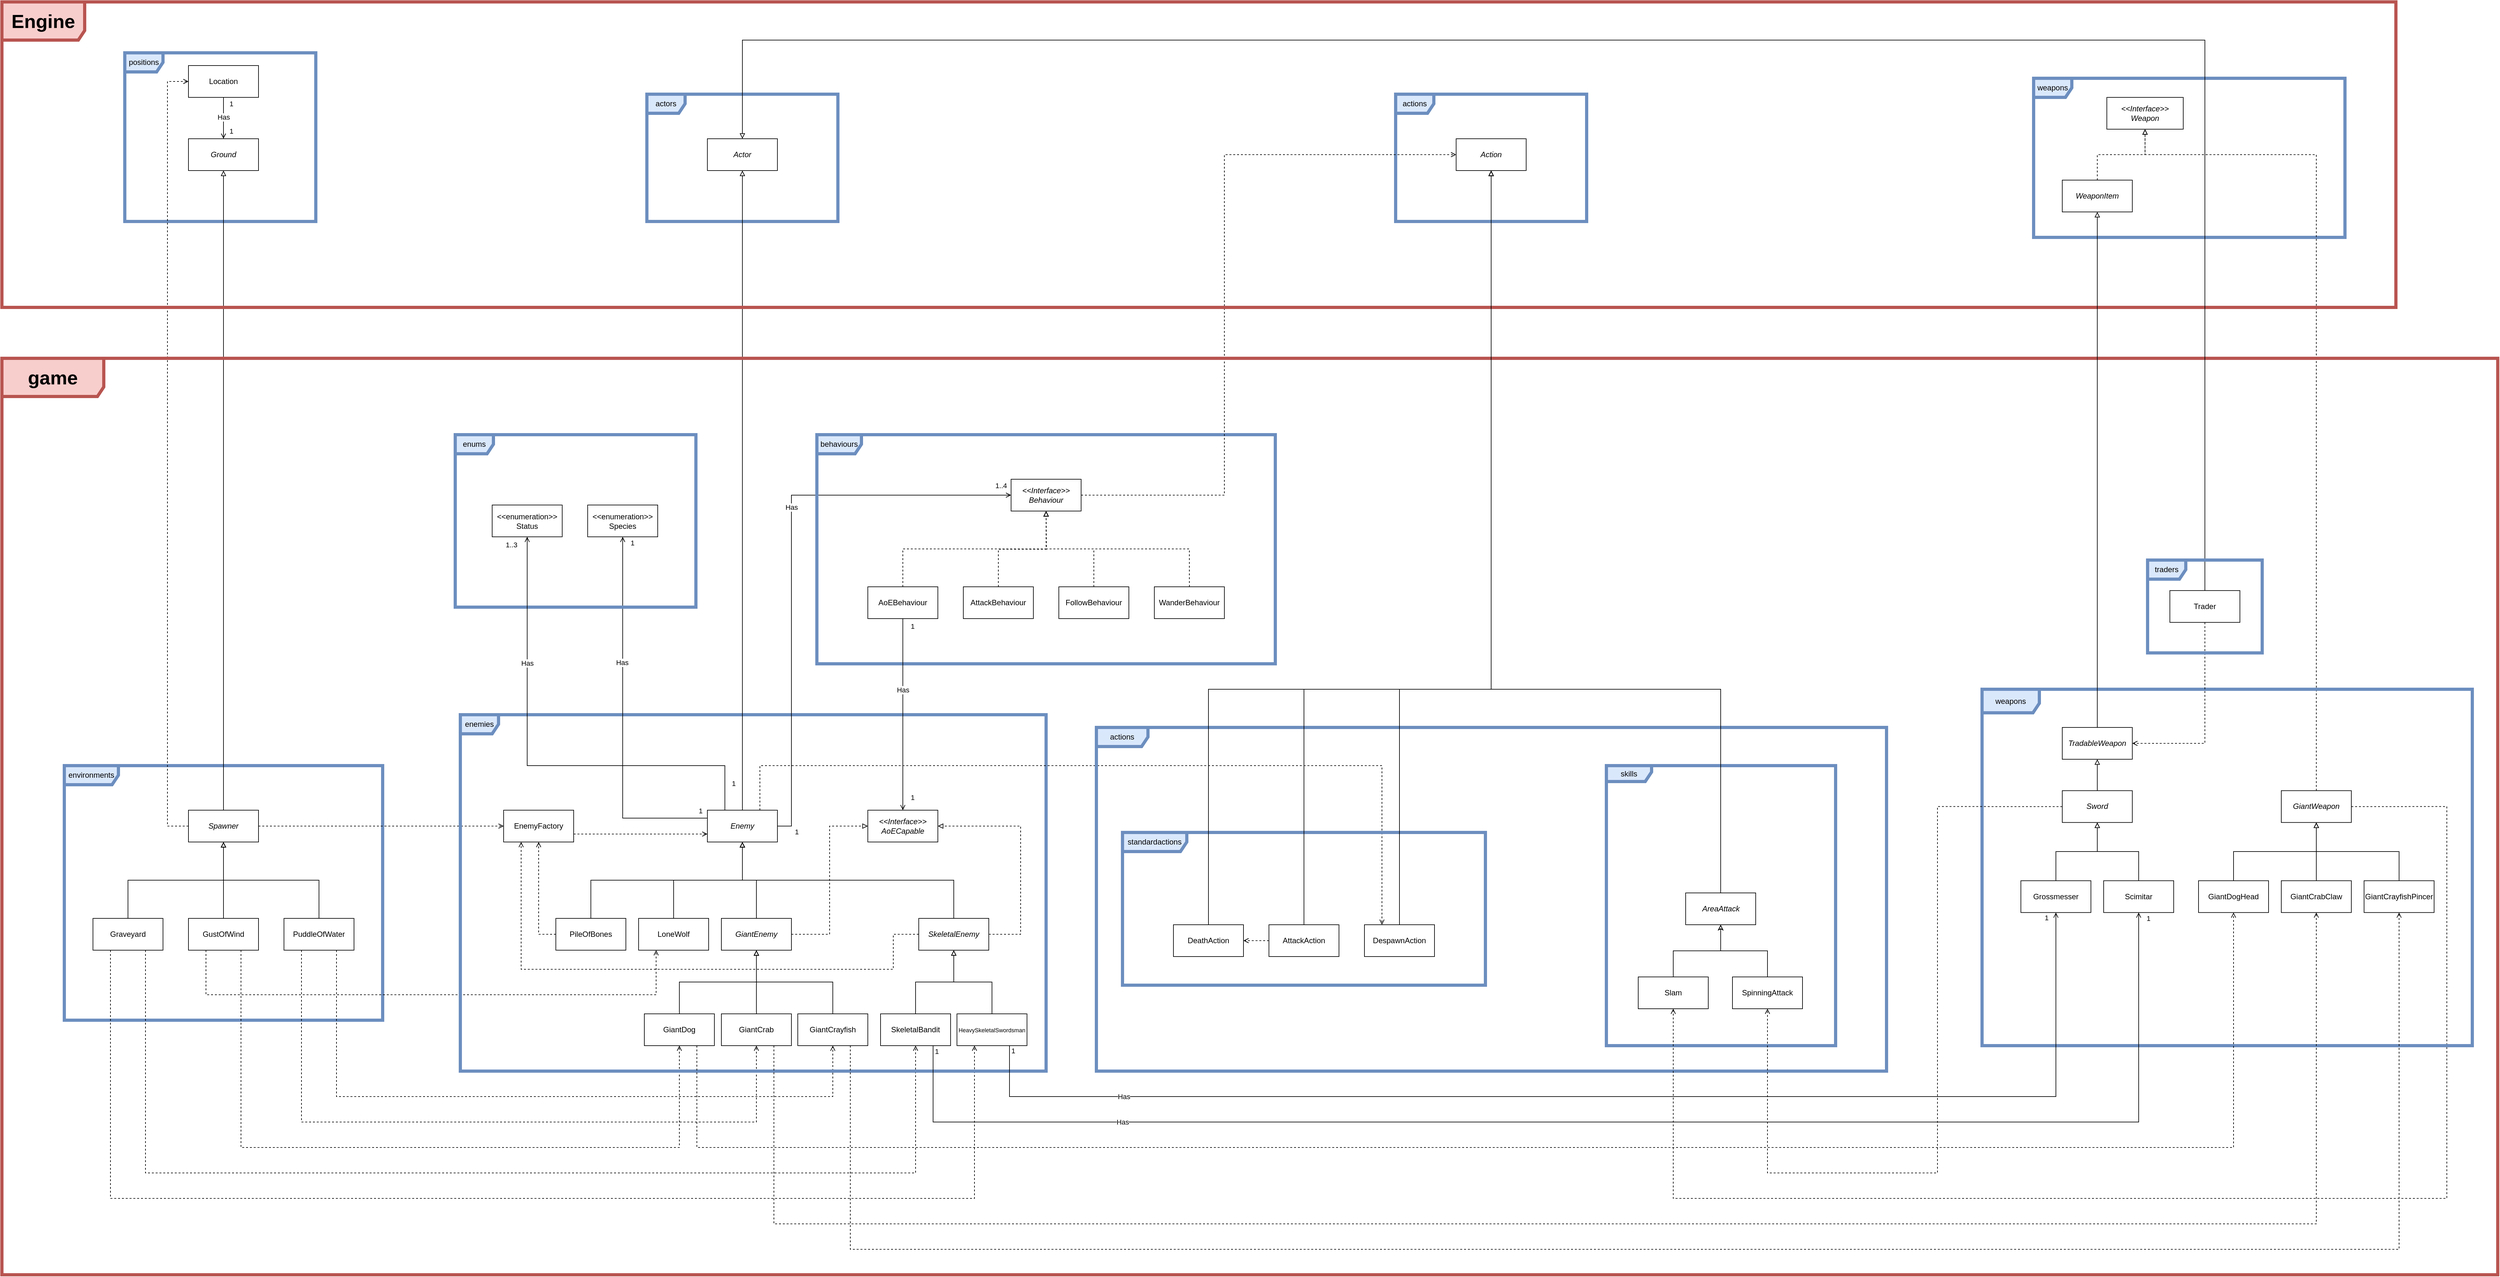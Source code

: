 <mxfile version="21.2.7" type="device">
  <diagram name="Page-1" id="rDroMqvgq4sp8sMrG8O2">
    <mxGraphModel dx="2044" dy="1976" grid="1" gridSize="10" guides="1" tooltips="1" connect="1" arrows="1" fold="1" page="1" pageScale="1" pageWidth="850" pageHeight="1100" math="0" shadow="0">
      <root>
        <mxCell id="0" />
        <mxCell id="1" parent="0" />
        <mxCell id="DVrZE9xDPVvh2_FHzCL8-2" value="positions" style="shape=umlFrame;whiteSpace=wrap;html=1;pointerEvents=0;fillColor=#dae8fc;strokeColor=#6c8ebf;strokeWidth=5;" parent="1" vertex="1">
          <mxGeometry x="353" y="-320" width="300" height="265" as="geometry" />
        </mxCell>
        <mxCell id="DVrZE9xDPVvh2_FHzCL8-3" value="&lt;i&gt;Ground&lt;/i&gt;" style="html=1;whiteSpace=wrap;" parent="1" vertex="1">
          <mxGeometry x="453" y="-185" width="110" height="50" as="geometry" />
        </mxCell>
        <mxCell id="DVrZE9xDPVvh2_FHzCL8-4" value="environments" style="shape=umlFrame;whiteSpace=wrap;html=1;pointerEvents=0;width=85;height=30;fillColor=#dae8fc;strokeColor=#6c8ebf;strokeWidth=5;" parent="1" vertex="1">
          <mxGeometry x="258" y="800" width="500" height="400" as="geometry" />
        </mxCell>
        <mxCell id="DVrZE9xDPVvh2_FHzCL8-19" style="edgeStyle=orthogonalEdgeStyle;rounded=0;orthogonalLoop=1;jettySize=auto;html=1;exitX=0.5;exitY=0;exitDx=0;exitDy=0;entryX=0.5;entryY=1;entryDx=0;entryDy=0;endArrow=block;endFill=0;" parent="1" source="DVrZE9xDPVvh2_FHzCL8-6" target="DVrZE9xDPVvh2_FHzCL8-3" edge="1">
          <mxGeometry relative="1" as="geometry" />
        </mxCell>
        <mxCell id="DVrZE9xDPVvh2_FHzCL8-43" style="edgeStyle=orthogonalEdgeStyle;rounded=0;orthogonalLoop=1;jettySize=auto;html=1;exitX=1;exitY=0.5;exitDx=0;exitDy=0;entryX=0;entryY=0.5;entryDx=0;entryDy=0;dashed=1;endArrow=open;endFill=0;" parent="1" source="DVrZE9xDPVvh2_FHzCL8-6" target="DVrZE9xDPVvh2_FHzCL8-41" edge="1">
          <mxGeometry relative="1" as="geometry" />
        </mxCell>
        <mxCell id="nA44q0fjmFgXWdIEp-3O-10" style="edgeStyle=orthogonalEdgeStyle;rounded=0;orthogonalLoop=1;jettySize=auto;html=1;exitX=0;exitY=0.5;exitDx=0;exitDy=0;entryX=0;entryY=0.5;entryDx=0;entryDy=0;dashed=1;endArrow=open;endFill=0;" parent="1" source="DVrZE9xDPVvh2_FHzCL8-6" target="nA44q0fjmFgXWdIEp-3O-5" edge="1">
          <mxGeometry relative="1" as="geometry">
            <Array as="points">
              <mxPoint x="420" y="895" />
              <mxPoint x="420" y="-275" />
            </Array>
          </mxGeometry>
        </mxCell>
        <mxCell id="DVrZE9xDPVvh2_FHzCL8-6" value="&lt;i&gt;Spawner&lt;/i&gt;" style="html=1;whiteSpace=wrap;" parent="1" vertex="1">
          <mxGeometry x="453" y="870" width="110" height="50" as="geometry" />
        </mxCell>
        <mxCell id="DVrZE9xDPVvh2_FHzCL8-13" style="edgeStyle=orthogonalEdgeStyle;rounded=0;orthogonalLoop=1;jettySize=auto;html=1;exitX=0.5;exitY=0;exitDx=0;exitDy=0;entryX=0.5;entryY=1;entryDx=0;entryDy=0;endArrow=block;endFill=0;" parent="1" source="DVrZE9xDPVvh2_FHzCL8-7" target="DVrZE9xDPVvh2_FHzCL8-6" edge="1">
          <mxGeometry relative="1" as="geometry" />
        </mxCell>
        <mxCell id="GQ_4T4zPNiNKJBQMKuDR-16" style="edgeStyle=orthogonalEdgeStyle;rounded=0;orthogonalLoop=1;jettySize=auto;html=1;exitX=0.75;exitY=1;exitDx=0;exitDy=0;entryX=0.5;entryY=1;entryDx=0;entryDy=0;dashed=1;endArrow=open;endFill=0;" parent="1" source="DVrZE9xDPVvh2_FHzCL8-7" target="GvI2FiEt4xrr71h0F2b2-6" edge="1">
          <mxGeometry relative="1" as="geometry">
            <Array as="points">
              <mxPoint x="535" y="1400" />
              <mxPoint x="1224" y="1400" />
            </Array>
          </mxGeometry>
        </mxCell>
        <mxCell id="GQ_4T4zPNiNKJBQMKuDR-28" style="edgeStyle=orthogonalEdgeStyle;rounded=0;orthogonalLoop=1;jettySize=auto;html=1;exitX=0.25;exitY=1;exitDx=0;exitDy=0;entryX=0.25;entryY=1;entryDx=0;entryDy=0;dashed=1;endArrow=open;endFill=0;" parent="1" source="DVrZE9xDPVvh2_FHzCL8-7" target="DVrZE9xDPVvh2_FHzCL8-27" edge="1">
          <mxGeometry relative="1" as="geometry">
            <Array as="points">
              <mxPoint x="481" y="1160" />
              <mxPoint x="1188" y="1160" />
            </Array>
          </mxGeometry>
        </mxCell>
        <mxCell id="DVrZE9xDPVvh2_FHzCL8-7" value="GustOfWind" style="html=1;whiteSpace=wrap;" parent="1" vertex="1">
          <mxGeometry x="453" y="1040" width="110" height="50" as="geometry" />
        </mxCell>
        <mxCell id="DVrZE9xDPVvh2_FHzCL8-14" style="edgeStyle=orthogonalEdgeStyle;rounded=0;orthogonalLoop=1;jettySize=auto;html=1;exitX=0.5;exitY=0;exitDx=0;exitDy=0;entryX=0.5;entryY=1;entryDx=0;entryDy=0;endArrow=block;endFill=0;" parent="1" source="DVrZE9xDPVvh2_FHzCL8-8" target="DVrZE9xDPVvh2_FHzCL8-6" edge="1">
          <mxGeometry relative="1" as="geometry" />
        </mxCell>
        <mxCell id="GQ_4T4zPNiNKJBQMKuDR-14" style="edgeStyle=orthogonalEdgeStyle;rounded=0;orthogonalLoop=1;jettySize=auto;html=1;exitX=0.75;exitY=1;exitDx=0;exitDy=0;entryX=0.5;entryY=1;entryDx=0;entryDy=0;dashed=1;endArrow=open;endFill=0;" parent="1" source="DVrZE9xDPVvh2_FHzCL8-8" target="GvI2FiEt4xrr71h0F2b2-5" edge="1">
          <mxGeometry relative="1" as="geometry">
            <Array as="points">
              <mxPoint x="685" y="1320" />
              <mxPoint x="1465" y="1320" />
            </Array>
          </mxGeometry>
        </mxCell>
        <mxCell id="GQ_4T4zPNiNKJBQMKuDR-15" style="edgeStyle=orthogonalEdgeStyle;rounded=0;orthogonalLoop=1;jettySize=auto;html=1;exitX=0.25;exitY=1;exitDx=0;exitDy=0;entryX=0.5;entryY=1;entryDx=0;entryDy=0;dashed=1;endArrow=open;endFill=0;" parent="1" source="DVrZE9xDPVvh2_FHzCL8-8" target="GvI2FiEt4xrr71h0F2b2-4" edge="1">
          <mxGeometry relative="1" as="geometry">
            <Array as="points">
              <mxPoint x="630" y="1360" />
              <mxPoint x="1345" y="1360" />
            </Array>
          </mxGeometry>
        </mxCell>
        <mxCell id="DVrZE9xDPVvh2_FHzCL8-8" value="PuddleOfWater" style="html=1;whiteSpace=wrap;" parent="1" vertex="1">
          <mxGeometry x="603" y="1040" width="110" height="50" as="geometry" />
        </mxCell>
        <mxCell id="DVrZE9xDPVvh2_FHzCL8-12" style="edgeStyle=orthogonalEdgeStyle;rounded=0;orthogonalLoop=1;jettySize=auto;html=1;exitX=0.5;exitY=0;exitDx=0;exitDy=0;entryX=0.5;entryY=1;entryDx=0;entryDy=0;endArrow=block;endFill=0;" parent="1" source="DVrZE9xDPVvh2_FHzCL8-9" target="DVrZE9xDPVvh2_FHzCL8-6" edge="1">
          <mxGeometry relative="1" as="geometry" />
        </mxCell>
        <mxCell id="GQ_4T4zPNiNKJBQMKuDR-18" style="edgeStyle=orthogonalEdgeStyle;rounded=0;orthogonalLoop=1;jettySize=auto;html=1;exitX=0.75;exitY=1;exitDx=0;exitDy=0;entryX=0.5;entryY=1;entryDx=0;entryDy=0;dashed=1;endArrow=open;endFill=0;" parent="1" source="DVrZE9xDPVvh2_FHzCL8-9" target="GvI2FiEt4xrr71h0F2b2-7" edge="1">
          <mxGeometry relative="1" as="geometry">
            <Array as="points">
              <mxPoint x="386" y="1440" />
              <mxPoint x="1595" y="1440" />
            </Array>
          </mxGeometry>
        </mxCell>
        <mxCell id="GQ_4T4zPNiNKJBQMKuDR-19" style="edgeStyle=orthogonalEdgeStyle;rounded=0;orthogonalLoop=1;jettySize=auto;html=1;exitX=0.25;exitY=1;exitDx=0;exitDy=0;entryX=0.25;entryY=1;entryDx=0;entryDy=0;dashed=1;endArrow=open;endFill=0;" parent="1" source="DVrZE9xDPVvh2_FHzCL8-9" target="GvI2FiEt4xrr71h0F2b2-8" edge="1">
          <mxGeometry relative="1" as="geometry">
            <Array as="points">
              <mxPoint x="331" y="1480" />
              <mxPoint x="1688" y="1480" />
            </Array>
          </mxGeometry>
        </mxCell>
        <mxCell id="DVrZE9xDPVvh2_FHzCL8-9" value="Graveyard" style="html=1;whiteSpace=wrap;" parent="1" vertex="1">
          <mxGeometry x="303" y="1040" width="110" height="50" as="geometry" />
        </mxCell>
        <mxCell id="DVrZE9xDPVvh2_FHzCL8-21" value="actors" style="shape=umlFrame;whiteSpace=wrap;html=1;pointerEvents=0;fillColor=#dae8fc;strokeColor=#6c8ebf;strokeWidth=5;" parent="1" vertex="1">
          <mxGeometry x="1173" y="-255" width="300" height="200" as="geometry" />
        </mxCell>
        <mxCell id="DVrZE9xDPVvh2_FHzCL8-22" value="&lt;i&gt;Actor&lt;/i&gt;" style="html=1;whiteSpace=wrap;" parent="1" vertex="1">
          <mxGeometry x="1268" y="-185" width="110" height="50" as="geometry" />
        </mxCell>
        <mxCell id="DVrZE9xDPVvh2_FHzCL8-23" value="enemies" style="shape=umlFrame;whiteSpace=wrap;html=1;pointerEvents=0;fillColor=#dae8fc;strokeColor=#6c8ebf;strokeWidth=5;" parent="1" vertex="1">
          <mxGeometry x="880" y="720" width="920" height="560" as="geometry" />
        </mxCell>
        <mxCell id="DVrZE9xDPVvh2_FHzCL8-39" style="edgeStyle=orthogonalEdgeStyle;rounded=0;orthogonalLoop=1;jettySize=auto;html=1;exitX=0.5;exitY=0;exitDx=0;exitDy=0;entryX=0.5;entryY=1;entryDx=0;entryDy=0;endArrow=block;endFill=0;" parent="1" source="DVrZE9xDPVvh2_FHzCL8-24" target="DVrZE9xDPVvh2_FHzCL8-22" edge="1">
          <mxGeometry relative="1" as="geometry">
            <mxPoint x="1323" y="760" as="sourcePoint" />
          </mxGeometry>
        </mxCell>
        <mxCell id="DVrZE9xDPVvh2_FHzCL8-74" style="edgeStyle=orthogonalEdgeStyle;rounded=0;orthogonalLoop=1;jettySize=auto;html=1;exitX=1;exitY=0.5;exitDx=0;exitDy=0;entryX=0;entryY=0.5;entryDx=0;entryDy=0;endArrow=open;endFill=0;" parent="1" source="DVrZE9xDPVvh2_FHzCL8-24" target="DVrZE9xDPVvh2_FHzCL8-62" edge="1">
          <mxGeometry relative="1" as="geometry">
            <Array as="points">
              <mxPoint x="1400" y="895" />
              <mxPoint x="1400" y="375" />
            </Array>
          </mxGeometry>
        </mxCell>
        <mxCell id="DVrZE9xDPVvh2_FHzCL8-75" value="Has" style="edgeLabel;html=1;align=center;verticalAlign=middle;resizable=0;points=[];" parent="DVrZE9xDPVvh2_FHzCL8-74" vertex="1" connectable="0">
          <mxGeometry x="0.185" y="2" relative="1" as="geometry">
            <mxPoint x="2" y="2" as="offset" />
          </mxGeometry>
        </mxCell>
        <mxCell id="DVrZE9xDPVvh2_FHzCL8-76" value="1" style="edgeLabel;html=1;align=center;verticalAlign=middle;resizable=0;points=[];" parent="DVrZE9xDPVvh2_FHzCL8-74" vertex="1" connectable="0">
          <mxGeometry x="-0.955" relative="1" as="geometry">
            <mxPoint x="10" y="9" as="offset" />
          </mxGeometry>
        </mxCell>
        <mxCell id="DVrZE9xDPVvh2_FHzCL8-77" value="1..4" style="edgeLabel;html=1;align=center;verticalAlign=middle;resizable=0;points=[];" parent="DVrZE9xDPVvh2_FHzCL8-74" vertex="1" connectable="0">
          <mxGeometry x="0.931" relative="1" as="geometry">
            <mxPoint x="14" y="-15" as="offset" />
          </mxGeometry>
        </mxCell>
        <mxCell id="SioX63HxhcE3thEykoqD-12" style="edgeStyle=orthogonalEdgeStyle;rounded=0;orthogonalLoop=1;jettySize=auto;html=1;exitX=0;exitY=0.25;exitDx=0;exitDy=0;entryX=0.5;entryY=1;entryDx=0;entryDy=0;endArrow=open;endFill=0;" parent="1" source="DVrZE9xDPVvh2_FHzCL8-24" target="DVrZE9xDPVvh2_FHzCL8-150" edge="1">
          <mxGeometry relative="1" as="geometry" />
        </mxCell>
        <mxCell id="SioX63HxhcE3thEykoqD-14" value="Has" style="edgeLabel;html=1;align=center;verticalAlign=middle;resizable=0;points=[];" parent="SioX63HxhcE3thEykoqD-12" vertex="1" connectable="0">
          <mxGeometry x="0.313" y="1" relative="1" as="geometry">
            <mxPoint as="offset" />
          </mxGeometry>
        </mxCell>
        <mxCell id="SioX63HxhcE3thEykoqD-18" value="1" style="edgeLabel;html=1;align=center;verticalAlign=middle;resizable=0;points=[];" parent="SioX63HxhcE3thEykoqD-12" vertex="1" connectable="0">
          <mxGeometry x="-0.962" y="-2" relative="1" as="geometry">
            <mxPoint y="-10" as="offset" />
          </mxGeometry>
        </mxCell>
        <mxCell id="SioX63HxhcE3thEykoqD-23" value="1" style="edgeLabel;html=1;align=center;verticalAlign=middle;resizable=0;points=[];" parent="SioX63HxhcE3thEykoqD-12" vertex="1" connectable="0">
          <mxGeometry x="0.957" y="-1" relative="1" as="geometry">
            <mxPoint x="14" y="-3" as="offset" />
          </mxGeometry>
        </mxCell>
        <mxCell id="GQ_4T4zPNiNKJBQMKuDR-12" style="edgeStyle=orthogonalEdgeStyle;rounded=0;orthogonalLoop=1;jettySize=auto;html=1;exitX=0.75;exitY=0;exitDx=0;exitDy=0;entryX=0.25;entryY=0;entryDx=0;entryDy=0;dashed=1;endArrow=open;endFill=0;" parent="1" source="DVrZE9xDPVvh2_FHzCL8-24" target="GQ_4T4zPNiNKJBQMKuDR-9" edge="1">
          <mxGeometry relative="1" as="geometry">
            <Array as="points">
              <mxPoint x="1351" y="800" />
              <mxPoint x="2327" y="800" />
            </Array>
          </mxGeometry>
        </mxCell>
        <mxCell id="DVrZE9xDPVvh2_FHzCL8-24" value="&lt;i&gt;Enemy&lt;/i&gt;" style="html=1;whiteSpace=wrap;" parent="1" vertex="1">
          <mxGeometry x="1268" y="870" width="110" height="50" as="geometry" />
        </mxCell>
        <mxCell id="DVrZE9xDPVvh2_FHzCL8-33" style="edgeStyle=orthogonalEdgeStyle;rounded=0;orthogonalLoop=1;jettySize=auto;html=1;exitX=0.5;exitY=0;exitDx=0;exitDy=0;endArrow=block;endFill=0;" parent="1" source="DVrZE9xDPVvh2_FHzCL8-25" target="DVrZE9xDPVvh2_FHzCL8-24" edge="1">
          <mxGeometry relative="1" as="geometry" />
        </mxCell>
        <mxCell id="GQ_4T4zPNiNKJBQMKuDR-3" style="edgeStyle=orthogonalEdgeStyle;rounded=0;orthogonalLoop=1;jettySize=auto;html=1;entryX=0;entryY=0.5;entryDx=0;entryDy=0;endArrow=block;endFill=0;dashed=1;exitX=1;exitY=0.5;exitDx=0;exitDy=0;" parent="1" source="DVrZE9xDPVvh2_FHzCL8-25" target="GQ_4T4zPNiNKJBQMKuDR-1" edge="1">
          <mxGeometry relative="1" as="geometry">
            <mxPoint x="1410" y="1065" as="sourcePoint" />
          </mxGeometry>
        </mxCell>
        <mxCell id="DVrZE9xDPVvh2_FHzCL8-25" value="&lt;i&gt;GiantEnemy&lt;/i&gt;" style="html=1;whiteSpace=wrap;" parent="1" vertex="1">
          <mxGeometry x="1290" y="1040" width="110" height="50" as="geometry" />
        </mxCell>
        <mxCell id="DVrZE9xDPVvh2_FHzCL8-34" style="edgeStyle=orthogonalEdgeStyle;rounded=0;orthogonalLoop=1;jettySize=auto;html=1;exitX=0.5;exitY=0;exitDx=0;exitDy=0;entryX=0.5;entryY=1;entryDx=0;entryDy=0;endArrow=block;endFill=0;" parent="1" source="DVrZE9xDPVvh2_FHzCL8-26" target="DVrZE9xDPVvh2_FHzCL8-24" edge="1">
          <mxGeometry relative="1" as="geometry" />
        </mxCell>
        <mxCell id="GQ_4T4zPNiNKJBQMKuDR-2" style="edgeStyle=orthogonalEdgeStyle;rounded=0;orthogonalLoop=1;jettySize=auto;html=1;exitX=1;exitY=0.5;exitDx=0;exitDy=0;entryX=1;entryY=0.5;entryDx=0;entryDy=0;endArrow=block;endFill=0;dashed=1;" parent="1" source="DVrZE9xDPVvh2_FHzCL8-26" target="GQ_4T4zPNiNKJBQMKuDR-1" edge="1">
          <mxGeometry relative="1" as="geometry">
            <Array as="points">
              <mxPoint x="1760" y="1065" />
              <mxPoint x="1760" y="895" />
            </Array>
          </mxGeometry>
        </mxCell>
        <mxCell id="GQ_4T4zPNiNKJBQMKuDR-8" style="edgeStyle=orthogonalEdgeStyle;rounded=0;orthogonalLoop=1;jettySize=auto;html=1;exitX=0;exitY=0.5;exitDx=0;exitDy=0;entryX=0.25;entryY=1;entryDx=0;entryDy=0;dashed=1;endArrow=open;endFill=0;" parent="1" source="DVrZE9xDPVvh2_FHzCL8-26" target="DVrZE9xDPVvh2_FHzCL8-41" edge="1">
          <mxGeometry relative="1" as="geometry">
            <Array as="points">
              <mxPoint x="1560" y="1065" />
              <mxPoint x="1560" y="1120" />
              <mxPoint x="976" y="1120" />
            </Array>
          </mxGeometry>
        </mxCell>
        <mxCell id="DVrZE9xDPVvh2_FHzCL8-26" value="&lt;i&gt;SkeletalEnemy&lt;/i&gt;" style="html=1;whiteSpace=wrap;" parent="1" vertex="1">
          <mxGeometry x="1600" y="1040" width="110" height="50" as="geometry" />
        </mxCell>
        <mxCell id="DVrZE9xDPVvh2_FHzCL8-32" style="edgeStyle=orthogonalEdgeStyle;rounded=0;orthogonalLoop=1;jettySize=auto;html=1;exitX=0.5;exitY=0;exitDx=0;exitDy=0;endArrow=block;endFill=0;" parent="1" source="DVrZE9xDPVvh2_FHzCL8-27" target="DVrZE9xDPVvh2_FHzCL8-24" edge="1">
          <mxGeometry relative="1" as="geometry" />
        </mxCell>
        <mxCell id="DVrZE9xDPVvh2_FHzCL8-27" value="LoneWolf" style="html=1;whiteSpace=wrap;" parent="1" vertex="1">
          <mxGeometry x="1160" y="1040" width="110" height="50" as="geometry" />
        </mxCell>
        <mxCell id="DVrZE9xDPVvh2_FHzCL8-31" style="edgeStyle=orthogonalEdgeStyle;rounded=0;orthogonalLoop=1;jettySize=auto;html=1;exitX=0.5;exitY=0;exitDx=0;exitDy=0;entryX=0.5;entryY=1;entryDx=0;entryDy=0;endArrow=block;endFill=0;" parent="1" source="DVrZE9xDPVvh2_FHzCL8-28" target="DVrZE9xDPVvh2_FHzCL8-24" edge="1">
          <mxGeometry relative="1" as="geometry" />
        </mxCell>
        <mxCell id="DVrZE9xDPVvh2_FHzCL8-42" style="edgeStyle=orthogonalEdgeStyle;rounded=0;orthogonalLoop=1;jettySize=auto;html=1;exitX=0;exitY=0.5;exitDx=0;exitDy=0;dashed=1;endArrow=open;endFill=0;" parent="1" source="DVrZE9xDPVvh2_FHzCL8-28" target="DVrZE9xDPVvh2_FHzCL8-41" edge="1">
          <mxGeometry relative="1" as="geometry" />
        </mxCell>
        <mxCell id="DVrZE9xDPVvh2_FHzCL8-28" value="PileOfBones" style="html=1;whiteSpace=wrap;" parent="1" vertex="1">
          <mxGeometry x="1030" y="1040" width="110" height="50" as="geometry" />
        </mxCell>
        <mxCell id="DVrZE9xDPVvh2_FHzCL8-44" style="edgeStyle=orthogonalEdgeStyle;rounded=0;orthogonalLoop=1;jettySize=auto;html=1;exitX=1;exitY=0.75;exitDx=0;exitDy=0;entryX=0;entryY=0.75;entryDx=0;entryDy=0;dashed=1;endArrow=open;endFill=0;" parent="1" source="DVrZE9xDPVvh2_FHzCL8-41" target="DVrZE9xDPVvh2_FHzCL8-24" edge="1">
          <mxGeometry relative="1" as="geometry">
            <Array as="points">
              <mxPoint x="1200" y="908" />
              <mxPoint x="1200" y="908" />
            </Array>
          </mxGeometry>
        </mxCell>
        <mxCell id="DVrZE9xDPVvh2_FHzCL8-41" value="EnemyFactory" style="html=1;whiteSpace=wrap;" parent="1" vertex="1">
          <mxGeometry x="948" y="870" width="110" height="50" as="geometry" />
        </mxCell>
        <mxCell id="DVrZE9xDPVvh2_FHzCL8-54" value="actions" style="shape=umlFrame;whiteSpace=wrap;html=1;pointerEvents=0;fillColor=#dae8fc;strokeColor=#6c8ebf;strokeWidth=5;" parent="1" vertex="1">
          <mxGeometry x="2349" y="-255" width="300" height="200" as="geometry" />
        </mxCell>
        <mxCell id="DVrZE9xDPVvh2_FHzCL8-55" value="actions" style="shape=umlFrame;whiteSpace=wrap;html=1;pointerEvents=0;width=81;height=30;fillColor=#dae8fc;strokeColor=#6c8ebf;strokeWidth=5;" parent="1" vertex="1">
          <mxGeometry x="1879" y="740" width="1241" height="540" as="geometry" />
        </mxCell>
        <mxCell id="DVrZE9xDPVvh2_FHzCL8-56" value="&lt;i&gt;Action&lt;/i&gt;" style="html=1;whiteSpace=wrap;" parent="1" vertex="1">
          <mxGeometry x="2444" y="-185" width="110" height="50" as="geometry" />
        </mxCell>
        <mxCell id="DVrZE9xDPVvh2_FHzCL8-57" value="behaviours" style="shape=umlFrame;whiteSpace=wrap;html=1;pointerEvents=0;width=70;height=30;fillColor=#dae8fc;strokeColor=#6c8ebf;strokeWidth=5;" parent="1" vertex="1">
          <mxGeometry x="1440" y="280" width="720" height="360" as="geometry" />
        </mxCell>
        <mxCell id="DVrZE9xDPVvh2_FHzCL8-64" style="edgeStyle=orthogonalEdgeStyle;rounded=0;orthogonalLoop=1;jettySize=auto;html=1;exitX=0.5;exitY=0;exitDx=0;exitDy=0;dashed=1;endArrow=block;endFill=0;" parent="1" source="DVrZE9xDPVvh2_FHzCL8-58" edge="1">
          <mxGeometry relative="1" as="geometry">
            <mxPoint x="1800" y="400" as="targetPoint" />
          </mxGeometry>
        </mxCell>
        <mxCell id="DVrZE9xDPVvh2_FHzCL8-58" value="AttackBehaviour" style="html=1;whiteSpace=wrap;" parent="1" vertex="1">
          <mxGeometry x="1670" y="519" width="110" height="50" as="geometry" />
        </mxCell>
        <mxCell id="DVrZE9xDPVvh2_FHzCL8-65" style="edgeStyle=orthogonalEdgeStyle;rounded=0;orthogonalLoop=1;jettySize=auto;html=1;exitX=0.5;exitY=0;exitDx=0;exitDy=0;entryX=0.5;entryY=1;entryDx=0;entryDy=0;dashed=1;endArrow=block;endFill=0;" parent="1" source="DVrZE9xDPVvh2_FHzCL8-59" target="DVrZE9xDPVvh2_FHzCL8-62" edge="1">
          <mxGeometry relative="1" as="geometry" />
        </mxCell>
        <mxCell id="DVrZE9xDPVvh2_FHzCL8-59" value="FollowBehaviour" style="html=1;whiteSpace=wrap;" parent="1" vertex="1">
          <mxGeometry x="1820" y="519" width="110" height="50" as="geometry" />
        </mxCell>
        <mxCell id="DVrZE9xDPVvh2_FHzCL8-66" style="edgeStyle=orthogonalEdgeStyle;rounded=0;orthogonalLoop=1;jettySize=auto;html=1;exitX=0.5;exitY=0;exitDx=0;exitDy=0;entryX=0.5;entryY=1;entryDx=0;entryDy=0;dashed=1;endArrow=block;endFill=0;" parent="1" source="DVrZE9xDPVvh2_FHzCL8-60" target="DVrZE9xDPVvh2_FHzCL8-62" edge="1">
          <mxGeometry relative="1" as="geometry" />
        </mxCell>
        <mxCell id="DVrZE9xDPVvh2_FHzCL8-60" value="WanderBehaviour" style="html=1;whiteSpace=wrap;" parent="1" vertex="1">
          <mxGeometry x="1970" y="519" width="110" height="50" as="geometry" />
        </mxCell>
        <mxCell id="DVrZE9xDPVvh2_FHzCL8-63" style="edgeStyle=orthogonalEdgeStyle;rounded=0;orthogonalLoop=1;jettySize=auto;html=1;exitX=0.5;exitY=0;exitDx=0;exitDy=0;entryX=0.5;entryY=1;entryDx=0;entryDy=0;dashed=1;endArrow=block;endFill=0;" parent="1" source="DVrZE9xDPVvh2_FHzCL8-61" target="DVrZE9xDPVvh2_FHzCL8-62" edge="1">
          <mxGeometry relative="1" as="geometry" />
        </mxCell>
        <mxCell id="GQ_4T4zPNiNKJBQMKuDR-4" style="edgeStyle=orthogonalEdgeStyle;rounded=0;orthogonalLoop=1;jettySize=auto;html=1;exitX=0.5;exitY=1;exitDx=0;exitDy=0;entryX=0.5;entryY=0;entryDx=0;entryDy=0;endArrow=open;endFill=0;" parent="1" source="DVrZE9xDPVvh2_FHzCL8-61" target="GQ_4T4zPNiNKJBQMKuDR-1" edge="1">
          <mxGeometry relative="1" as="geometry" />
        </mxCell>
        <mxCell id="GQ_4T4zPNiNKJBQMKuDR-5" value="Has" style="edgeLabel;html=1;align=center;verticalAlign=middle;resizable=0;points=[];" parent="GQ_4T4zPNiNKJBQMKuDR-4" vertex="1" connectable="0">
          <mxGeometry x="-0.259" relative="1" as="geometry">
            <mxPoint as="offset" />
          </mxGeometry>
        </mxCell>
        <mxCell id="GQ_4T4zPNiNKJBQMKuDR-6" value="1" style="edgeLabel;html=1;align=center;verticalAlign=middle;resizable=0;points=[];" parent="GQ_4T4zPNiNKJBQMKuDR-4" vertex="1" connectable="0">
          <mxGeometry x="-0.925" y="1" relative="1" as="geometry">
            <mxPoint x="14" as="offset" />
          </mxGeometry>
        </mxCell>
        <mxCell id="GQ_4T4zPNiNKJBQMKuDR-7" value="1" style="edgeLabel;html=1;align=center;verticalAlign=middle;resizable=0;points=[];" parent="GQ_4T4zPNiNKJBQMKuDR-4" vertex="1" connectable="0">
          <mxGeometry x="0.846" y="-1" relative="1" as="geometry">
            <mxPoint x="16" y="3" as="offset" />
          </mxGeometry>
        </mxCell>
        <mxCell id="DVrZE9xDPVvh2_FHzCL8-61" value="AoEBehaviour" style="html=1;whiteSpace=wrap;" parent="1" vertex="1">
          <mxGeometry x="1520" y="519" width="110" height="50" as="geometry" />
        </mxCell>
        <mxCell id="DVrZE9xDPVvh2_FHzCL8-78" style="edgeStyle=orthogonalEdgeStyle;rounded=0;orthogonalLoop=1;jettySize=auto;html=1;dashed=1;endArrow=open;endFill=0;exitX=1;exitY=0.5;exitDx=0;exitDy=0;entryX=0;entryY=0.5;entryDx=0;entryDy=0;" parent="1" source="DVrZE9xDPVvh2_FHzCL8-62" target="DVrZE9xDPVvh2_FHzCL8-56" edge="1">
          <mxGeometry relative="1" as="geometry">
            <mxPoint x="2444" y="-160" as="targetPoint" />
            <Array as="points">
              <mxPoint x="2080" y="375" />
              <mxPoint x="2080" y="-160" />
            </Array>
          </mxGeometry>
        </mxCell>
        <mxCell id="DVrZE9xDPVvh2_FHzCL8-62" value="&lt;i&gt;&amp;lt;&amp;lt;Interface&amp;gt;&amp;gt;&lt;br&gt;Behaviour&lt;br&gt;&lt;/i&gt;" style="html=1;whiteSpace=wrap;" parent="1" vertex="1">
          <mxGeometry x="1745" y="350" width="110" height="50" as="geometry" />
        </mxCell>
        <mxCell id="DVrZE9xDPVvh2_FHzCL8-81" value="standardactions" style="shape=umlFrame;whiteSpace=wrap;html=1;pointerEvents=0;width=101;height=30;fillColor=#dae8fc;strokeColor=#6c8ebf;strokeWidth=5;" parent="1" vertex="1">
          <mxGeometry x="1920" y="905" width="570" height="240" as="geometry" />
        </mxCell>
        <mxCell id="DVrZE9xDPVvh2_FHzCL8-82" value="skills" style="shape=umlFrame;whiteSpace=wrap;html=1;pointerEvents=0;width=71;height=25;fillColor=#dae8fc;strokeColor=#6c8ebf;strokeWidth=5;" parent="1" vertex="1">
          <mxGeometry x="2680" y="800" width="360" height="440" as="geometry" />
        </mxCell>
        <mxCell id="DVrZE9xDPVvh2_FHzCL8-92" style="edgeStyle=orthogonalEdgeStyle;rounded=0;orthogonalLoop=1;jettySize=auto;html=1;exitX=0.5;exitY=0;exitDx=0;exitDy=0;entryX=0.5;entryY=1;entryDx=0;entryDy=0;endArrow=block;endFill=0;" parent="1" source="DVrZE9xDPVvh2_FHzCL8-84" target="DVrZE9xDPVvh2_FHzCL8-56" edge="1">
          <mxGeometry relative="1" as="geometry">
            <mxPoint x="2640" y="177.333" as="targetPoint" />
            <Array as="points">
              <mxPoint x="2859" y="680" />
              <mxPoint x="2499" y="680" />
            </Array>
          </mxGeometry>
        </mxCell>
        <mxCell id="DVrZE9xDPVvh2_FHzCL8-84" value="&lt;i&gt;AreaAttack&lt;/i&gt;" style="html=1;whiteSpace=wrap;" parent="1" vertex="1">
          <mxGeometry x="2804.5" y="1000" width="110" height="50" as="geometry" />
        </mxCell>
        <mxCell id="DVrZE9xDPVvh2_FHzCL8-91" style="edgeStyle=orthogonalEdgeStyle;rounded=0;orthogonalLoop=1;jettySize=auto;html=1;exitX=0.5;exitY=0;exitDx=0;exitDy=0;entryX=0.5;entryY=1;entryDx=0;entryDy=0;endArrow=block;endFill=0;" parent="1" source="DVrZE9xDPVvh2_FHzCL8-86" target="DVrZE9xDPVvh2_FHzCL8-56" edge="1">
          <mxGeometry relative="1" as="geometry">
            <Array as="points">
              <mxPoint x="2055" y="680" />
              <mxPoint x="2499" y="680" />
            </Array>
          </mxGeometry>
        </mxCell>
        <mxCell id="DVrZE9xDPVvh2_FHzCL8-86" value="DeathAction" style="html=1;whiteSpace=wrap;" parent="1" vertex="1">
          <mxGeometry x="2000" y="1050" width="110" height="50" as="geometry" />
        </mxCell>
        <mxCell id="DVrZE9xDPVvh2_FHzCL8-93" style="edgeStyle=orthogonalEdgeStyle;rounded=0;orthogonalLoop=1;jettySize=auto;html=1;exitX=0.5;exitY=0;exitDx=0;exitDy=0;entryX=0.5;entryY=1;entryDx=0;entryDy=0;endArrow=block;endFill=0;" parent="1" source="DVrZE9xDPVvh2_FHzCL8-90" target="DVrZE9xDPVvh2_FHzCL8-56" edge="1">
          <mxGeometry relative="1" as="geometry">
            <mxPoint x="2660" y="130" as="targetPoint" />
            <Array as="points">
              <mxPoint x="2205" y="680" />
              <mxPoint x="2499" y="680" />
            </Array>
          </mxGeometry>
        </mxCell>
        <mxCell id="GQ_4T4zPNiNKJBQMKuDR-13" style="edgeStyle=orthogonalEdgeStyle;rounded=0;orthogonalLoop=1;jettySize=auto;html=1;exitX=0;exitY=0.5;exitDx=0;exitDy=0;entryX=1;entryY=0.5;entryDx=0;entryDy=0;dashed=1;endArrow=open;endFill=0;" parent="1" source="DVrZE9xDPVvh2_FHzCL8-90" target="DVrZE9xDPVvh2_FHzCL8-86" edge="1">
          <mxGeometry relative="1" as="geometry" />
        </mxCell>
        <mxCell id="DVrZE9xDPVvh2_FHzCL8-90" value="AttackAction" style="html=1;whiteSpace=wrap;" parent="1" vertex="1">
          <mxGeometry x="2150" y="1050" width="110" height="50" as="geometry" />
        </mxCell>
        <mxCell id="DVrZE9xDPVvh2_FHzCL8-104" style="edgeStyle=orthogonalEdgeStyle;rounded=0;orthogonalLoop=1;jettySize=auto;html=1;exitX=0.5;exitY=0;exitDx=0;exitDy=0;entryX=0.5;entryY=1;entryDx=0;entryDy=0;endArrow=classic;endFill=0;" parent="1" source="DVrZE9xDPVvh2_FHzCL8-101" target="DVrZE9xDPVvh2_FHzCL8-84" edge="1">
          <mxGeometry relative="1" as="geometry" />
        </mxCell>
        <mxCell id="DVrZE9xDPVvh2_FHzCL8-101" value="SpinningAttack" style="html=1;whiteSpace=wrap;" parent="1" vertex="1">
          <mxGeometry x="2878" y="1132" width="110" height="50" as="geometry" />
        </mxCell>
        <mxCell id="DVrZE9xDPVvh2_FHzCL8-103" style="edgeStyle=orthogonalEdgeStyle;rounded=0;orthogonalLoop=1;jettySize=auto;html=1;exitX=0.5;exitY=0;exitDx=0;exitDy=0;entryX=0.5;entryY=1;entryDx=0;entryDy=0;endArrow=classic;endFill=0;" parent="1" source="DVrZE9xDPVvh2_FHzCL8-102" target="DVrZE9xDPVvh2_FHzCL8-84" edge="1">
          <mxGeometry relative="1" as="geometry">
            <Array as="points">
              <mxPoint x="2785" y="1091" />
              <mxPoint x="2859" y="1091" />
            </Array>
          </mxGeometry>
        </mxCell>
        <mxCell id="DVrZE9xDPVvh2_FHzCL8-102" value="Slam" style="html=1;whiteSpace=wrap;" parent="1" vertex="1">
          <mxGeometry x="2730" y="1132" width="110" height="50" as="geometry" />
        </mxCell>
        <mxCell id="DVrZE9xDPVvh2_FHzCL8-122" value="weapons" style="shape=umlFrame;whiteSpace=wrap;html=1;pointerEvents=0;fillColor=#dae8fc;strokeColor=#6c8ebf;strokeWidth=5;" parent="1" vertex="1">
          <mxGeometry x="3351" y="-280" width="489" height="250" as="geometry" />
        </mxCell>
        <mxCell id="DVrZE9xDPVvh2_FHzCL8-128" style="edgeStyle=orthogonalEdgeStyle;rounded=0;orthogonalLoop=1;jettySize=auto;html=1;exitX=0.5;exitY=0;exitDx=0;exitDy=0;entryX=0.5;entryY=1;entryDx=0;entryDy=0;endArrow=block;endFill=0;dashed=1;" parent="1" source="DVrZE9xDPVvh2_FHzCL8-124" target="DVrZE9xDPVvh2_FHzCL8-126" edge="1">
          <mxGeometry relative="1" as="geometry" />
        </mxCell>
        <mxCell id="DVrZE9xDPVvh2_FHzCL8-124" value="&lt;i&gt;WeaponItem&lt;/i&gt;" style="html=1;whiteSpace=wrap;" parent="1" vertex="1">
          <mxGeometry x="3396" y="-120" width="110" height="50" as="geometry" />
        </mxCell>
        <mxCell id="DVrZE9xDPVvh2_FHzCL8-129" style="edgeStyle=orthogonalEdgeStyle;rounded=0;orthogonalLoop=1;jettySize=auto;html=1;exitX=0.5;exitY=0;exitDx=0;exitDy=0;entryX=0.5;entryY=1;entryDx=0;entryDy=0;endArrow=block;endFill=0;dashed=1;" parent="1" source="DVrZE9xDPVvh2_FHzCL8-125" target="DVrZE9xDPVvh2_FHzCL8-126" edge="1">
          <mxGeometry relative="1" as="geometry">
            <Array as="points">
              <mxPoint x="3795" y="-160" />
              <mxPoint x="3526" y="-160" />
            </Array>
          </mxGeometry>
        </mxCell>
        <mxCell id="GQ_4T4zPNiNKJBQMKuDR-26" style="edgeStyle=orthogonalEdgeStyle;rounded=0;orthogonalLoop=1;jettySize=auto;html=1;exitX=1;exitY=0.5;exitDx=0;exitDy=0;entryX=0.5;entryY=1;entryDx=0;entryDy=0;dashed=1;endArrow=open;endFill=0;" parent="1" source="DVrZE9xDPVvh2_FHzCL8-125" target="DVrZE9xDPVvh2_FHzCL8-102" edge="1">
          <mxGeometry relative="1" as="geometry">
            <Array as="points">
              <mxPoint x="4000" y="864" />
              <mxPoint x="4000" y="1480" />
              <mxPoint x="2785" y="1480" />
            </Array>
          </mxGeometry>
        </mxCell>
        <mxCell id="DVrZE9xDPVvh2_FHzCL8-125" value="&lt;i&gt;GiantWeapon&lt;/i&gt;" style="html=1;whiteSpace=wrap;" parent="1" vertex="1">
          <mxGeometry x="3740" y="839.33" width="110" height="50" as="geometry" />
        </mxCell>
        <mxCell id="DVrZE9xDPVvh2_FHzCL8-126" value="&lt;i&gt;&amp;lt;&amp;lt;Interface&amp;gt;&amp;gt;&lt;br&gt;Weapon&lt;br&gt;&lt;/i&gt;" style="html=1;whiteSpace=wrap;" parent="1" vertex="1">
          <mxGeometry x="3466" y="-250" width="120" height="50" as="geometry" />
        </mxCell>
        <mxCell id="DVrZE9xDPVvh2_FHzCL8-134" style="edgeStyle=orthogonalEdgeStyle;rounded=0;orthogonalLoop=1;jettySize=auto;html=1;entryX=0.5;entryY=1;entryDx=0;entryDy=0;endArrow=block;endFill=0;exitX=0.5;exitY=0;exitDx=0;exitDy=0;" parent="1" source="GvI2FiEt4xrr71h0F2b2-43" target="nsnOx-FJP-ZMzzhBmRzz-1" edge="1">
          <mxGeometry relative="1" as="geometry">
            <mxPoint x="3451" y="839" as="sourcePoint" />
          </mxGeometry>
        </mxCell>
        <mxCell id="DVrZE9xDPVvh2_FHzCL8-149" value="enums" style="shape=umlFrame;whiteSpace=wrap;html=1;pointerEvents=0;fillColor=#dae8fc;strokeColor=#6c8ebf;strokeWidth=5;" parent="1" vertex="1">
          <mxGeometry x="872" y="280" width="378" height="271" as="geometry" />
        </mxCell>
        <mxCell id="DVrZE9xDPVvh2_FHzCL8-150" value="&amp;lt;&amp;lt;enumeration&amp;gt;&amp;gt;&lt;br&gt;Species" style="html=1;whiteSpace=wrap;" parent="1" vertex="1">
          <mxGeometry x="1080" y="390.5" width="110" height="50" as="geometry" />
        </mxCell>
        <mxCell id="DVrZE9xDPVvh2_FHzCL8-162" value="&lt;b&gt;&lt;font style=&quot;font-size: 30px;&quot;&gt;game&lt;/font&gt;&lt;/b&gt;" style="shape=umlFrame;whiteSpace=wrap;html=1;pointerEvents=0;strokeWidth=5;fillColor=#f8cecc;strokeColor=#b85450;width=160;height=60;" parent="1" vertex="1">
          <mxGeometry x="160" y="160" width="3920" height="1440" as="geometry" />
        </mxCell>
        <mxCell id="DVrZE9xDPVvh2_FHzCL8-163" value="&lt;b&gt;&lt;font style=&quot;font-size: 30px;&quot;&gt;Engine&lt;/font&gt;&lt;/b&gt;" style="shape=umlFrame;whiteSpace=wrap;html=1;pointerEvents=0;strokeWidth=5;fillColor=#f8cecc;strokeColor=#b85450;width=130;height=60;" parent="1" vertex="1">
          <mxGeometry x="160" y="-400" width="3760" height="480" as="geometry" />
        </mxCell>
        <mxCell id="nA44q0fjmFgXWdIEp-3O-6" style="edgeStyle=orthogonalEdgeStyle;rounded=0;orthogonalLoop=1;jettySize=auto;html=1;exitX=0.5;exitY=1;exitDx=0;exitDy=0;entryX=0.5;entryY=0;entryDx=0;entryDy=0;endArrow=open;endFill=0;" parent="1" source="nA44q0fjmFgXWdIEp-3O-5" target="DVrZE9xDPVvh2_FHzCL8-3" edge="1">
          <mxGeometry relative="1" as="geometry" />
        </mxCell>
        <mxCell id="nA44q0fjmFgXWdIEp-3O-7" value="Has" style="edgeLabel;html=1;align=center;verticalAlign=middle;resizable=0;points=[];" parent="nA44q0fjmFgXWdIEp-3O-6" vertex="1" connectable="0">
          <mxGeometry x="-0.252" y="-1" relative="1" as="geometry">
            <mxPoint x="1" y="6" as="offset" />
          </mxGeometry>
        </mxCell>
        <mxCell id="nA44q0fjmFgXWdIEp-3O-8" value="1" style="edgeLabel;html=1;align=center;verticalAlign=middle;resizable=0;points=[];" parent="nA44q0fjmFgXWdIEp-3O-6" vertex="1" connectable="0">
          <mxGeometry x="-0.871" y="1" relative="1" as="geometry">
            <mxPoint x="11" y="6" as="offset" />
          </mxGeometry>
        </mxCell>
        <mxCell id="nA44q0fjmFgXWdIEp-3O-9" value="1" style="edgeLabel;html=1;align=center;verticalAlign=middle;resizable=0;points=[];" parent="nA44q0fjmFgXWdIEp-3O-6" vertex="1" connectable="0">
          <mxGeometry x="0.613" relative="1" as="geometry">
            <mxPoint x="12" as="offset" />
          </mxGeometry>
        </mxCell>
        <mxCell id="nA44q0fjmFgXWdIEp-3O-5" value="Location" style="html=1;whiteSpace=wrap;" parent="1" vertex="1">
          <mxGeometry x="453" y="-300" width="110" height="50" as="geometry" />
        </mxCell>
        <mxCell id="nA44q0fjmFgXWdIEp-3O-36" value="weapons" style="shape=umlFrame;whiteSpace=wrap;html=1;pointerEvents=0;width=90;height=37;strokeWidth=5;fillColor=#dae8fc;strokeColor=#6c8ebf;" parent="1" vertex="1">
          <mxGeometry x="3270" y="680" width="770" height="560" as="geometry" />
        </mxCell>
        <mxCell id="GvI2FiEt4xrr71h0F2b2-14" style="edgeStyle=orthogonalEdgeStyle;rounded=0;orthogonalLoop=1;jettySize=auto;html=1;exitX=0.5;exitY=0;exitDx=0;exitDy=0;entryX=0.5;entryY=1;entryDx=0;entryDy=0;endArrow=block;endFill=0;" parent="1" source="GvI2FiEt4xrr71h0F2b2-4" target="DVrZE9xDPVvh2_FHzCL8-25" edge="1">
          <mxGeometry relative="1" as="geometry" />
        </mxCell>
        <mxCell id="GQ_4T4zPNiNKJBQMKuDR-30" style="edgeStyle=orthogonalEdgeStyle;rounded=0;orthogonalLoop=1;jettySize=auto;html=1;exitX=0.75;exitY=1;exitDx=0;exitDy=0;entryX=0.5;entryY=1;entryDx=0;entryDy=0;dashed=1;endArrow=open;endFill=0;" parent="1" source="GvI2FiEt4xrr71h0F2b2-4" target="GQ_4T4zPNiNKJBQMKuDR-22" edge="1">
          <mxGeometry relative="1" as="geometry">
            <Array as="points">
              <mxPoint x="1373" y="1520" />
              <mxPoint x="3795" y="1520" />
            </Array>
          </mxGeometry>
        </mxCell>
        <mxCell id="GvI2FiEt4xrr71h0F2b2-4" value="GiantCrab" style="html=1;whiteSpace=wrap;" parent="1" vertex="1">
          <mxGeometry x="1290" y="1190" width="110" height="50" as="geometry" />
        </mxCell>
        <mxCell id="GvI2FiEt4xrr71h0F2b2-15" style="edgeStyle=orthogonalEdgeStyle;rounded=0;orthogonalLoop=1;jettySize=auto;html=1;exitX=0.5;exitY=0;exitDx=0;exitDy=0;entryX=0.5;entryY=1;entryDx=0;entryDy=0;endArrow=block;endFill=0;" parent="1" source="GvI2FiEt4xrr71h0F2b2-5" target="DVrZE9xDPVvh2_FHzCL8-25" edge="1">
          <mxGeometry relative="1" as="geometry" />
        </mxCell>
        <mxCell id="GQ_4T4zPNiNKJBQMKuDR-31" style="edgeStyle=orthogonalEdgeStyle;rounded=0;orthogonalLoop=1;jettySize=auto;html=1;exitX=0.75;exitY=1;exitDx=0;exitDy=0;entryX=0.5;entryY=1;entryDx=0;entryDy=0;dashed=1;endArrow=open;endFill=0;" parent="1" source="GvI2FiEt4xrr71h0F2b2-5" target="GQ_4T4zPNiNKJBQMKuDR-21" edge="1">
          <mxGeometry relative="1" as="geometry">
            <Array as="points">
              <mxPoint x="1493" y="1560" />
              <mxPoint x="3925" y="1560" />
            </Array>
          </mxGeometry>
        </mxCell>
        <mxCell id="GvI2FiEt4xrr71h0F2b2-5" value="GiantCrayfish" style="html=1;whiteSpace=wrap;" parent="1" vertex="1">
          <mxGeometry x="1410" y="1190" width="110" height="50" as="geometry" />
        </mxCell>
        <mxCell id="GvI2FiEt4xrr71h0F2b2-12" style="edgeStyle=orthogonalEdgeStyle;rounded=0;orthogonalLoop=1;jettySize=auto;html=1;exitX=0.5;exitY=0;exitDx=0;exitDy=0;entryX=0.5;entryY=1;entryDx=0;entryDy=0;endArrow=block;endFill=0;" parent="1" source="GvI2FiEt4xrr71h0F2b2-6" target="DVrZE9xDPVvh2_FHzCL8-25" edge="1">
          <mxGeometry relative="1" as="geometry" />
        </mxCell>
        <mxCell id="GQ_4T4zPNiNKJBQMKuDR-29" style="edgeStyle=orthogonalEdgeStyle;rounded=0;orthogonalLoop=1;jettySize=auto;html=1;exitX=0.75;exitY=1;exitDx=0;exitDy=0;entryX=0.5;entryY=1;entryDx=0;entryDy=0;dashed=1;endArrow=open;endFill=0;" parent="1" source="GvI2FiEt4xrr71h0F2b2-6" target="GQ_4T4zPNiNKJBQMKuDR-20" edge="1">
          <mxGeometry relative="1" as="geometry">
            <Array as="points">
              <mxPoint x="1252" y="1400" />
              <mxPoint x="3665" y="1400" />
            </Array>
          </mxGeometry>
        </mxCell>
        <mxCell id="GvI2FiEt4xrr71h0F2b2-6" value="GiantDog" style="html=1;whiteSpace=wrap;" parent="1" vertex="1">
          <mxGeometry x="1169" y="1190" width="110" height="50" as="geometry" />
        </mxCell>
        <mxCell id="GvI2FiEt4xrr71h0F2b2-16" style="edgeStyle=orthogonalEdgeStyle;rounded=0;orthogonalLoop=1;jettySize=auto;html=1;exitX=0.5;exitY=0;exitDx=0;exitDy=0;entryX=0.5;entryY=1;entryDx=0;entryDy=0;endArrow=block;endFill=0;" parent="1" source="GvI2FiEt4xrr71h0F2b2-7" target="DVrZE9xDPVvh2_FHzCL8-26" edge="1">
          <mxGeometry relative="1" as="geometry" />
        </mxCell>
        <mxCell id="GvI2FiEt4xrr71h0F2b2-32" style="edgeStyle=orthogonalEdgeStyle;rounded=0;orthogonalLoop=1;jettySize=auto;html=1;exitX=0.75;exitY=1;exitDx=0;exitDy=0;entryX=0.5;entryY=1;entryDx=0;entryDy=0;endArrow=open;endFill=0;" parent="1" source="GvI2FiEt4xrr71h0F2b2-7" target="GvI2FiEt4xrr71h0F2b2-26" edge="1">
          <mxGeometry relative="1" as="geometry">
            <Array as="points">
              <mxPoint x="1623" y="1360" />
              <mxPoint x="3516" y="1360" />
            </Array>
          </mxGeometry>
        </mxCell>
        <mxCell id="GvI2FiEt4xrr71h0F2b2-35" value="Has" style="edgeLabel;html=1;align=center;verticalAlign=middle;resizable=0;points=[];" parent="GvI2FiEt4xrr71h0F2b2-32" vertex="1" connectable="0">
          <mxGeometry x="-0.647" y="-2" relative="1" as="geometry">
            <mxPoint x="4" y="-2" as="offset" />
          </mxGeometry>
        </mxCell>
        <mxCell id="GvI2FiEt4xrr71h0F2b2-37" value="1" style="edgeLabel;html=1;align=center;verticalAlign=middle;resizable=0;points=[];" parent="GvI2FiEt4xrr71h0F2b2-32" vertex="1" connectable="0">
          <mxGeometry x="-0.989" relative="1" as="geometry">
            <mxPoint x="5" y="-4" as="offset" />
          </mxGeometry>
        </mxCell>
        <mxCell id="GvI2FiEt4xrr71h0F2b2-39" value="1" style="edgeLabel;html=1;align=center;verticalAlign=middle;resizable=0;points=[];" parent="GvI2FiEt4xrr71h0F2b2-32" vertex="1" connectable="0">
          <mxGeometry x="0.985" relative="1" as="geometry">
            <mxPoint x="15" y="-9" as="offset" />
          </mxGeometry>
        </mxCell>
        <mxCell id="GvI2FiEt4xrr71h0F2b2-7" value="SkeletalBandit" style="html=1;whiteSpace=wrap;" parent="1" vertex="1">
          <mxGeometry x="1540" y="1190" width="110" height="50" as="geometry" />
        </mxCell>
        <mxCell id="GvI2FiEt4xrr71h0F2b2-17" style="edgeStyle=orthogonalEdgeStyle;rounded=0;orthogonalLoop=1;jettySize=auto;html=1;exitX=0.5;exitY=0;exitDx=0;exitDy=0;entryX=0.5;entryY=1;entryDx=0;entryDy=0;endArrow=block;endFill=0;" parent="1" source="GvI2FiEt4xrr71h0F2b2-8" target="DVrZE9xDPVvh2_FHzCL8-26" edge="1">
          <mxGeometry relative="1" as="geometry" />
        </mxCell>
        <mxCell id="GvI2FiEt4xrr71h0F2b2-33" style="edgeStyle=orthogonalEdgeStyle;rounded=0;orthogonalLoop=1;jettySize=auto;html=1;exitX=0.75;exitY=1;exitDx=0;exitDy=0;entryX=0.5;entryY=1;entryDx=0;entryDy=0;endArrow=open;endFill=0;" parent="1" source="GvI2FiEt4xrr71h0F2b2-8" target="GvI2FiEt4xrr71h0F2b2-25" edge="1">
          <mxGeometry relative="1" as="geometry">
            <Array as="points">
              <mxPoint x="1743" y="1320" />
              <mxPoint x="3386" y="1320" />
            </Array>
          </mxGeometry>
        </mxCell>
        <mxCell id="GvI2FiEt4xrr71h0F2b2-34" value="Has" style="edgeLabel;html=1;align=center;verticalAlign=middle;resizable=0;points=[];" parent="GvI2FiEt4xrr71h0F2b2-33" vertex="1" connectable="0">
          <mxGeometry x="-0.738" y="4" relative="1" as="geometry">
            <mxPoint x="-4" y="4" as="offset" />
          </mxGeometry>
        </mxCell>
        <mxCell id="GvI2FiEt4xrr71h0F2b2-36" value="1" style="edgeLabel;html=1;align=center;verticalAlign=middle;resizable=0;points=[];" parent="GvI2FiEt4xrr71h0F2b2-33" vertex="1" connectable="0">
          <mxGeometry x="-0.992" y="-1" relative="1" as="geometry">
            <mxPoint x="6" as="offset" />
          </mxGeometry>
        </mxCell>
        <mxCell id="GvI2FiEt4xrr71h0F2b2-38" value="1" style="edgeLabel;html=1;align=center;verticalAlign=middle;resizable=0;points=[];" parent="GvI2FiEt4xrr71h0F2b2-33" vertex="1" connectable="0">
          <mxGeometry x="0.976" y="1" relative="1" as="geometry">
            <mxPoint x="-14" y="-16" as="offset" />
          </mxGeometry>
        </mxCell>
        <mxCell id="GvI2FiEt4xrr71h0F2b2-8" value="&lt;font style=&quot;font-size: 9px;&quot;&gt;HeavySkeletalSwordsman&lt;/font&gt;" style="html=1;whiteSpace=wrap;" parent="1" vertex="1">
          <mxGeometry x="1660" y="1190" width="110" height="50" as="geometry" />
        </mxCell>
        <mxCell id="GvI2FiEt4xrr71h0F2b2-27" style="edgeStyle=orthogonalEdgeStyle;rounded=0;orthogonalLoop=1;jettySize=auto;html=1;exitX=0.5;exitY=0;exitDx=0;exitDy=0;endArrow=block;endFill=0;entryX=0.5;entryY=1;entryDx=0;entryDy=0;" parent="1" source="GvI2FiEt4xrr71h0F2b2-25" target="GvI2FiEt4xrr71h0F2b2-43" edge="1">
          <mxGeometry relative="1" as="geometry">
            <mxPoint x="3451" y="807.33" as="targetPoint" />
          </mxGeometry>
        </mxCell>
        <mxCell id="GvI2FiEt4xrr71h0F2b2-25" value="Grossmesser" style="html=1;whiteSpace=wrap;" parent="1" vertex="1">
          <mxGeometry x="3331" y="980.83" width="110" height="50" as="geometry" />
        </mxCell>
        <mxCell id="GvI2FiEt4xrr71h0F2b2-28" style="edgeStyle=orthogonalEdgeStyle;rounded=0;orthogonalLoop=1;jettySize=auto;html=1;exitX=0.5;exitY=0;exitDx=0;exitDy=0;endArrow=block;endFill=0;entryX=0.5;entryY=1;entryDx=0;entryDy=0;" parent="1" source="GvI2FiEt4xrr71h0F2b2-26" target="GvI2FiEt4xrr71h0F2b2-43" edge="1">
          <mxGeometry relative="1" as="geometry" />
        </mxCell>
        <mxCell id="GvI2FiEt4xrr71h0F2b2-26" value="Scimitar" style="html=1;whiteSpace=wrap;" parent="1" vertex="1">
          <mxGeometry x="3461" y="980.83" width="110" height="50" as="geometry" />
        </mxCell>
        <mxCell id="GvI2FiEt4xrr71h0F2b2-46" style="edgeStyle=orthogonalEdgeStyle;rounded=0;orthogonalLoop=1;jettySize=auto;html=1;entryX=0.5;entryY=1;entryDx=0;entryDy=0;dashed=1;endArrow=open;endFill=0;exitX=0;exitY=0.5;exitDx=0;exitDy=0;" parent="1" source="GvI2FiEt4xrr71h0F2b2-43" target="DVrZE9xDPVvh2_FHzCL8-101" edge="1">
          <mxGeometry relative="1" as="geometry">
            <Array as="points">
              <mxPoint x="3200" y="864" />
              <mxPoint x="3200" y="1440" />
              <mxPoint x="2933" y="1440" />
            </Array>
            <mxPoint x="3520" y="863" as="sourcePoint" />
          </mxGeometry>
        </mxCell>
        <mxCell id="GvI2FiEt4xrr71h0F2b2-43" value="&lt;i&gt;Sword&lt;/i&gt;" style="html=1;whiteSpace=wrap;" parent="1" vertex="1">
          <mxGeometry x="3396" y="839.33" width="110" height="50" as="geometry" />
        </mxCell>
        <mxCell id="SioX63HxhcE3thEykoqD-28" style="edgeStyle=orthogonalEdgeStyle;rounded=0;orthogonalLoop=1;jettySize=auto;html=1;exitX=0.5;exitY=0;exitDx=0;exitDy=0;entryX=0.5;entryY=0;entryDx=0;entryDy=0;endArrow=block;endFill=0;" parent="1" source="SioX63HxhcE3thEykoqD-1" target="DVrZE9xDPVvh2_FHzCL8-22" edge="1">
          <mxGeometry relative="1" as="geometry">
            <Array as="points">
              <mxPoint x="3620" y="-340" />
              <mxPoint x="1323" y="-340" />
            </Array>
          </mxGeometry>
        </mxCell>
        <mxCell id="nsnOx-FJP-ZMzzhBmRzz-3" style="edgeStyle=orthogonalEdgeStyle;rounded=0;orthogonalLoop=1;jettySize=auto;html=1;exitX=0.5;exitY=1;exitDx=0;exitDy=0;entryX=1;entryY=0.5;entryDx=0;entryDy=0;endArrow=open;endFill=0;dashed=1;" edge="1" parent="1" source="SioX63HxhcE3thEykoqD-1" target="nsnOx-FJP-ZMzzhBmRzz-1">
          <mxGeometry relative="1" as="geometry" />
        </mxCell>
        <mxCell id="SioX63HxhcE3thEykoqD-1" value="Trader" style="html=1;whiteSpace=wrap;" parent="1" vertex="1">
          <mxGeometry x="3565" y="524.92" width="110" height="50" as="geometry" />
        </mxCell>
        <mxCell id="SioX63HxhcE3thEykoqD-5" value="&amp;lt;&amp;lt;enumeration&amp;gt;&amp;gt;&lt;br&gt;Status" style="html=1;whiteSpace=wrap;" parent="1" vertex="1">
          <mxGeometry x="930" y="390.5" width="110" height="50" as="geometry" />
        </mxCell>
        <mxCell id="SioX63HxhcE3thEykoqD-13" style="edgeStyle=orthogonalEdgeStyle;rounded=0;orthogonalLoop=1;jettySize=auto;html=1;exitX=0.25;exitY=0;exitDx=0;exitDy=0;entryX=0.5;entryY=1;entryDx=0;entryDy=0;endArrow=open;endFill=0;" parent="1" source="DVrZE9xDPVvh2_FHzCL8-24" target="SioX63HxhcE3thEykoqD-5" edge="1">
          <mxGeometry relative="1" as="geometry">
            <mxPoint x="1268" y="785" as="sourcePoint" />
            <Array as="points">
              <mxPoint x="1296" y="800" />
              <mxPoint x="985" y="800" />
            </Array>
          </mxGeometry>
        </mxCell>
        <mxCell id="SioX63HxhcE3thEykoqD-15" value="Has" style="edgeLabel;html=1;align=center;verticalAlign=middle;resizable=0;points=[];" parent="SioX63HxhcE3thEykoqD-13" vertex="1" connectable="0">
          <mxGeometry x="0.358" y="1" relative="1" as="geometry">
            <mxPoint x="1" y="-39" as="offset" />
          </mxGeometry>
        </mxCell>
        <mxCell id="SioX63HxhcE3thEykoqD-17" value="1" style="edgeLabel;html=1;align=center;verticalAlign=middle;resizable=0;points=[];" parent="SioX63HxhcE3thEykoqD-13" vertex="1" connectable="0">
          <mxGeometry x="-0.93" y="1" relative="1" as="geometry">
            <mxPoint x="14" y="-16" as="offset" />
          </mxGeometry>
        </mxCell>
        <mxCell id="SioX63HxhcE3thEykoqD-22" value="1..3" style="edgeLabel;html=1;align=center;verticalAlign=middle;resizable=0;points=[];" parent="SioX63HxhcE3thEykoqD-13" vertex="1" connectable="0">
          <mxGeometry x="0.955" y="1" relative="1" as="geometry">
            <mxPoint x="-24" y="-4" as="offset" />
          </mxGeometry>
        </mxCell>
        <mxCell id="SioX63HxhcE3thEykoqD-11" value="traders" style="shape=umlFrame;whiteSpace=wrap;html=1;pointerEvents=0;strokeWidth=5;fillColor=#dae8fc;strokeColor=#6c8ebf;" parent="1" vertex="1">
          <mxGeometry x="3530" y="477" width="180" height="145.83" as="geometry" />
        </mxCell>
        <mxCell id="GQ_4T4zPNiNKJBQMKuDR-1" value="&lt;i&gt;&amp;lt;&amp;lt;Interface&amp;gt;&amp;gt;&lt;br&gt;AoECapable&lt;br&gt;&lt;/i&gt;" style="html=1;whiteSpace=wrap;" parent="1" vertex="1">
          <mxGeometry x="1520" y="870" width="110" height="50" as="geometry" />
        </mxCell>
        <mxCell id="GQ_4T4zPNiNKJBQMKuDR-10" style="edgeStyle=orthogonalEdgeStyle;rounded=0;orthogonalLoop=1;jettySize=auto;html=1;exitX=0.5;exitY=0;exitDx=0;exitDy=0;entryX=0.5;entryY=1;entryDx=0;entryDy=0;endArrow=block;endFill=0;" parent="1" source="GQ_4T4zPNiNKJBQMKuDR-9" target="DVrZE9xDPVvh2_FHzCL8-56" edge="1">
          <mxGeometry relative="1" as="geometry">
            <Array as="points">
              <mxPoint x="2355" y="680" />
              <mxPoint x="2499" y="680" />
            </Array>
          </mxGeometry>
        </mxCell>
        <mxCell id="GQ_4T4zPNiNKJBQMKuDR-9" value="DespawnAction" style="html=1;whiteSpace=wrap;" parent="1" vertex="1">
          <mxGeometry x="2300" y="1050" width="110" height="50" as="geometry" />
        </mxCell>
        <mxCell id="GQ_4T4zPNiNKJBQMKuDR-23" style="edgeStyle=orthogonalEdgeStyle;rounded=0;orthogonalLoop=1;jettySize=auto;html=1;exitX=0.5;exitY=0;exitDx=0;exitDy=0;entryX=0.5;entryY=1;entryDx=0;entryDy=0;endArrow=block;endFill=0;" parent="1" source="GQ_4T4zPNiNKJBQMKuDR-20" target="DVrZE9xDPVvh2_FHzCL8-125" edge="1">
          <mxGeometry relative="1" as="geometry" />
        </mxCell>
        <mxCell id="GQ_4T4zPNiNKJBQMKuDR-20" value="GiantDogHead" style="html=1;whiteSpace=wrap;" parent="1" vertex="1">
          <mxGeometry x="3610" y="980.83" width="110" height="50" as="geometry" />
        </mxCell>
        <mxCell id="GQ_4T4zPNiNKJBQMKuDR-25" style="edgeStyle=orthogonalEdgeStyle;rounded=0;orthogonalLoop=1;jettySize=auto;html=1;exitX=0.5;exitY=0;exitDx=0;exitDy=0;entryX=0.5;entryY=1;entryDx=0;entryDy=0;endArrow=block;endFill=0;" parent="1" source="GQ_4T4zPNiNKJBQMKuDR-21" target="DVrZE9xDPVvh2_FHzCL8-125" edge="1">
          <mxGeometry relative="1" as="geometry" />
        </mxCell>
        <mxCell id="GQ_4T4zPNiNKJBQMKuDR-21" value="GiantCrayfishPincer" style="html=1;whiteSpace=wrap;" parent="1" vertex="1">
          <mxGeometry x="3870" y="980.83" width="110" height="50" as="geometry" />
        </mxCell>
        <mxCell id="GQ_4T4zPNiNKJBQMKuDR-24" style="edgeStyle=orthogonalEdgeStyle;rounded=0;orthogonalLoop=1;jettySize=auto;html=1;exitX=0.5;exitY=0;exitDx=0;exitDy=0;entryX=0.5;entryY=1;entryDx=0;entryDy=0;endArrow=block;endFill=0;" parent="1" source="GQ_4T4zPNiNKJBQMKuDR-22" target="DVrZE9xDPVvh2_FHzCL8-125" edge="1">
          <mxGeometry relative="1" as="geometry" />
        </mxCell>
        <mxCell id="GQ_4T4zPNiNKJBQMKuDR-22" value="GiantCrabClaw" style="html=1;whiteSpace=wrap;" parent="1" vertex="1">
          <mxGeometry x="3740" y="980.83" width="110" height="50" as="geometry" />
        </mxCell>
        <mxCell id="nsnOx-FJP-ZMzzhBmRzz-2" style="edgeStyle=orthogonalEdgeStyle;rounded=0;orthogonalLoop=1;jettySize=auto;html=1;exitX=0.5;exitY=0;exitDx=0;exitDy=0;entryX=0.5;entryY=1;entryDx=0;entryDy=0;endArrow=block;endFill=0;" edge="1" parent="1" source="nsnOx-FJP-ZMzzhBmRzz-1" target="DVrZE9xDPVvh2_FHzCL8-124">
          <mxGeometry relative="1" as="geometry" />
        </mxCell>
        <mxCell id="nsnOx-FJP-ZMzzhBmRzz-1" value="&lt;i&gt;TradableWeapon&lt;/i&gt;" style="html=1;whiteSpace=wrap;" vertex="1" parent="1">
          <mxGeometry x="3396" y="740" width="110" height="50" as="geometry" />
        </mxCell>
      </root>
    </mxGraphModel>
  </diagram>
</mxfile>

